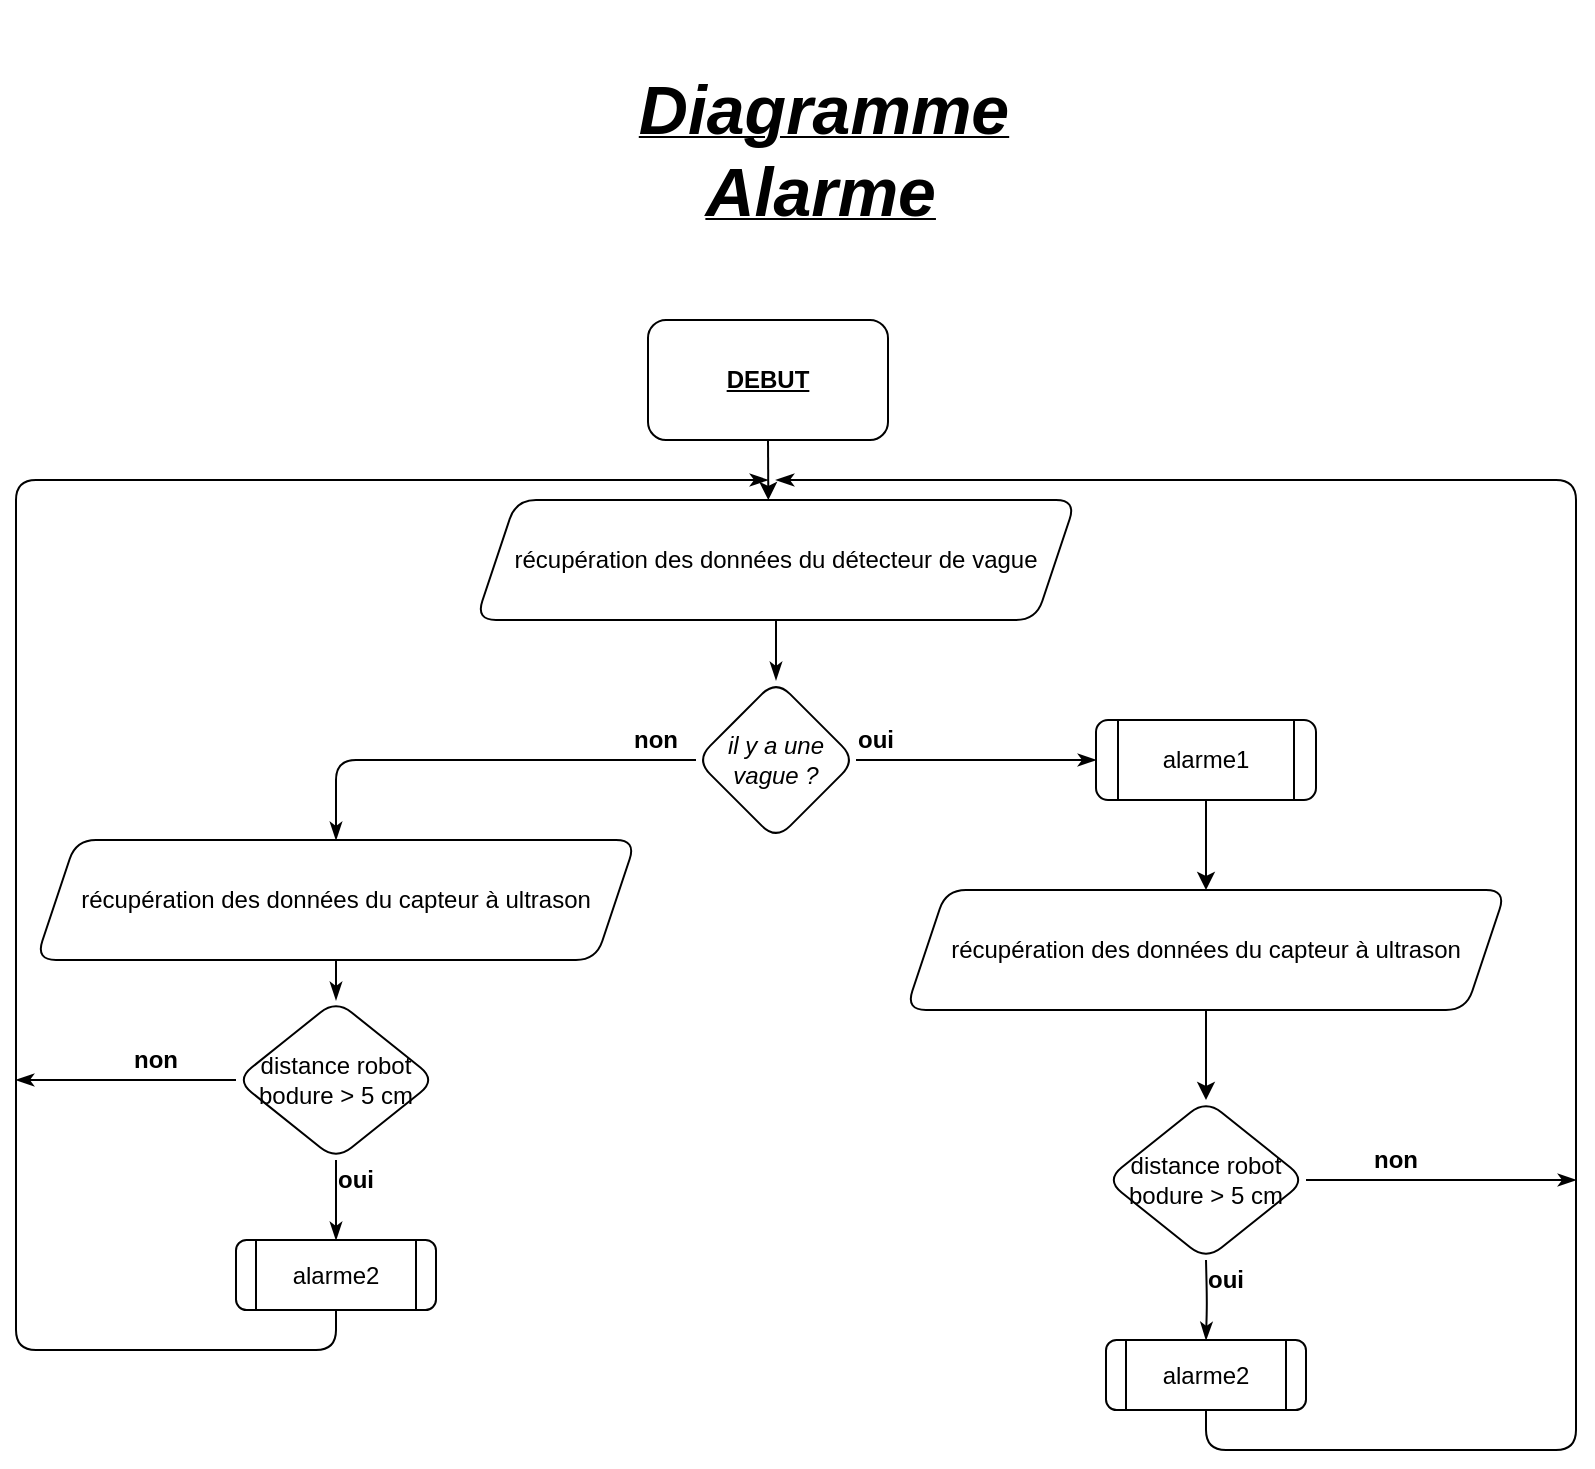 <mxfile version="14.5.3" type="github">
  <diagram id="TpDNIWJ-9nRi3gumz-aJ" name="Page-1">
    <mxGraphModel dx="1422" dy="766" grid="1" gridSize="10" guides="1" tooltips="1" connect="1" arrows="1" fold="1" page="1" pageScale="1" pageWidth="827" pageHeight="1169" math="0" shadow="0">
      <root>
        <mxCell id="0" />
        <mxCell id="1" parent="0" />
        <mxCell id="n1vejqF0jE8eAnkQm3fS-34" style="edgeStyle=orthogonalEdgeStyle;orthogonalLoop=1;jettySize=auto;html=1;exitX=0.5;exitY=1;exitDx=0;exitDy=0;sketch=0;shadow=0;" parent="1" source="n1vejqF0jE8eAnkQm3fS-1" edge="1">
          <mxGeometry relative="1" as="geometry">
            <mxPoint x="386.167" y="330" as="targetPoint" />
          </mxGeometry>
        </mxCell>
        <mxCell id="n1vejqF0jE8eAnkQm3fS-1" value="&lt;b&gt;&lt;u&gt;DEBUT&lt;/u&gt;&lt;/b&gt;" style="whiteSpace=wrap;html=1;rounded=1;sketch=0;shadow=0;" parent="1" vertex="1">
          <mxGeometry x="326" y="240" width="120" height="60" as="geometry" />
        </mxCell>
        <mxCell id="UshIMka3YQeMQIn06yOf-2" style="edgeStyle=orthogonalEdgeStyle;rounded=1;sketch=0;orthogonalLoop=1;jettySize=auto;html=1;exitX=0.5;exitY=1;exitDx=0;exitDy=0;shadow=0;endArrow=classicThin;endFill=1;" edge="1" parent="1" source="n1vejqF0jE8eAnkQm3fS-9">
          <mxGeometry relative="1" as="geometry">
            <mxPoint x="390" y="420" as="targetPoint" />
          </mxGeometry>
        </mxCell>
        <mxCell id="n1vejqF0jE8eAnkQm3fS-9" value="récupération des données du détecteur de vague" style="shape=parallelogram;perimeter=parallelogramPerimeter;whiteSpace=wrap;html=1;fixedSize=1;rounded=1;sketch=0;shadow=0;" parent="1" vertex="1">
          <mxGeometry x="240" y="330" width="300" height="60" as="geometry" />
        </mxCell>
        <mxCell id="irZ6quhGgGSeQWCSmwvZ-6" style="edgeStyle=orthogonalEdgeStyle;rounded=0;orthogonalLoop=1;jettySize=auto;html=1;exitX=0.5;exitY=1;exitDx=0;exitDy=0;entryX=0.5;entryY=0;entryDx=0;entryDy=0;" parent="1" source="n1vejqF0jE8eAnkQm3fS-12" edge="1">
          <mxGeometry relative="1" as="geometry" />
        </mxCell>
        <mxCell id="UshIMka3YQeMQIn06yOf-1" style="edgeStyle=orthogonalEdgeStyle;rounded=1;sketch=0;orthogonalLoop=1;jettySize=auto;html=1;exitX=1;exitY=0.5;exitDx=0;exitDy=0;entryX=0;entryY=0.5;entryDx=0;entryDy=0;shadow=0;endArrow=classicThin;endFill=1;" edge="1" parent="1" source="n1vejqF0jE8eAnkQm3fS-12" target="n1vejqF0jE8eAnkQm3fS-35">
          <mxGeometry relative="1" as="geometry" />
        </mxCell>
        <mxCell id="UshIMka3YQeMQIn06yOf-3" style="edgeStyle=orthogonalEdgeStyle;rounded=1;sketch=0;orthogonalLoop=1;jettySize=auto;html=1;exitX=0;exitY=0.5;exitDx=0;exitDy=0;shadow=0;endArrow=classicThin;endFill=1;entryX=0.5;entryY=0;entryDx=0;entryDy=0;" edge="1" parent="1" source="n1vejqF0jE8eAnkQm3fS-12" target="UshIMka3YQeMQIn06yOf-4">
          <mxGeometry relative="1" as="geometry">
            <mxPoint x="170" y="460" as="targetPoint" />
          </mxGeometry>
        </mxCell>
        <mxCell id="n1vejqF0jE8eAnkQm3fS-12" value="&lt;i&gt;il y a une vague ?&lt;/i&gt;" style="rhombus;whiteSpace=wrap;html=1;rounded=1;sketch=0;shadow=0;" parent="1" vertex="1">
          <mxGeometry x="350" y="420" width="80" height="80" as="geometry" />
        </mxCell>
        <mxCell id="n1vejqF0jE8eAnkQm3fS-14" value="&lt;b&gt;oui&lt;/b&gt;" style="text;html=1;fillColor=none;align=center;verticalAlign=middle;whiteSpace=wrap;rounded=1;sketch=0;shadow=0;" parent="1" vertex="1">
          <mxGeometry x="420" y="440" width="40" height="20" as="geometry" />
        </mxCell>
        <mxCell id="n1vejqF0jE8eAnkQm3fS-17" value="&lt;b&gt;non&lt;/b&gt;" style="text;html=1;fillColor=none;align=center;verticalAlign=middle;whiteSpace=wrap;rounded=1;sketch=0;shadow=0;" parent="1" vertex="1">
          <mxGeometry x="310" y="440" width="40" height="20" as="geometry" />
        </mxCell>
        <mxCell id="n1vejqF0jE8eAnkQm3fS-21" value="&lt;b&gt;oui&lt;/b&gt;" style="text;html=1;fillColor=none;align=center;verticalAlign=middle;whiteSpace=wrap;rounded=1;sketch=0;shadow=0;" parent="1" vertex="1">
          <mxGeometry x="160" y="660" width="40" height="20" as="geometry" />
        </mxCell>
        <mxCell id="n1vejqF0jE8eAnkQm3fS-48" style="edgeStyle=orthogonalEdgeStyle;rounded=1;orthogonalLoop=1;jettySize=auto;html=1;exitX=0;exitY=0.5;exitDx=0;exitDy=0;sketch=0;shadow=0;" parent="1" edge="1">
          <mxGeometry relative="1" as="geometry">
            <mxPoint x="172" y="670" as="targetPoint" />
          </mxGeometry>
        </mxCell>
        <mxCell id="irZ6quhGgGSeQWCSmwvZ-7" style="edgeStyle=orthogonalEdgeStyle;rounded=0;orthogonalLoop=1;jettySize=auto;html=1;exitX=0.5;exitY=1;exitDx=0;exitDy=0;entryX=0.5;entryY=0;entryDx=0;entryDy=0;" parent="1" edge="1">
          <mxGeometry relative="1" as="geometry" />
        </mxCell>
        <mxCell id="n1vejqF0jE8eAnkQm3fS-32" value="&lt;b&gt;non&lt;/b&gt;" style="text;html=1;fillColor=none;align=center;verticalAlign=middle;whiteSpace=wrap;rounded=1;sketch=0;shadow=0;" parent="1" vertex="1">
          <mxGeometry x="60" y="600" width="40" height="20" as="geometry" />
        </mxCell>
        <mxCell id="n1vejqF0jE8eAnkQm3fS-33" value="&lt;b&gt;&lt;u&gt;&lt;i&gt;&lt;font style=&quot;font-size: 34px&quot;&gt;Diagramme Alarme&lt;/font&gt;&lt;/i&gt;&lt;/u&gt;&lt;/b&gt;&amp;nbsp;" style="text;html=1;strokeColor=none;fillColor=none;align=center;verticalAlign=middle;whiteSpace=wrap;rounded=1;" parent="1" vertex="1">
          <mxGeometry x="264" y="80" width="300" height="150" as="geometry" />
        </mxCell>
        <mxCell id="n1vejqF0jE8eAnkQm3fS-42" style="edgeStyle=orthogonalEdgeStyle;orthogonalLoop=1;jettySize=auto;html=1;exitX=0.5;exitY=1;exitDx=0;exitDy=0;entryX=0.5;entryY=0;entryDx=0;entryDy=0;sketch=0;shadow=0;" parent="1" source="n1vejqF0jE8eAnkQm3fS-35" target="n1vejqF0jE8eAnkQm3fS-41" edge="1">
          <mxGeometry relative="1" as="geometry" />
        </mxCell>
        <mxCell id="n1vejqF0jE8eAnkQm3fS-35" value="alarme1" style="shape=process;whiteSpace=wrap;html=1;backgroundOutline=1;rounded=1;sketch=0;shadow=0;" parent="1" vertex="1">
          <mxGeometry x="550" y="440" width="110" height="40" as="geometry" />
        </mxCell>
        <mxCell id="UshIMka3YQeMQIn06yOf-8" style="edgeStyle=orthogonalEdgeStyle;rounded=1;sketch=0;orthogonalLoop=1;jettySize=auto;html=1;exitX=0.5;exitY=1;exitDx=0;exitDy=0;shadow=0;endArrow=classicThin;endFill=1;" edge="1" parent="1" source="irZ6quhGgGSeQWCSmwvZ-4">
          <mxGeometry relative="1" as="geometry">
            <mxPoint x="386" y="320" as="targetPoint" />
            <Array as="points">
              <mxPoint x="170" y="755" />
              <mxPoint x="10" y="755" />
              <mxPoint x="10" y="320" />
              <mxPoint x="326" y="320" />
            </Array>
          </mxGeometry>
        </mxCell>
        <mxCell id="irZ6quhGgGSeQWCSmwvZ-4" value="alarme2" style="shape=process;whiteSpace=wrap;html=1;backgroundOutline=1;sketch=0;shadow=0;rounded=1;" parent="1" vertex="1">
          <mxGeometry x="120" y="700" width="100" height="35" as="geometry" />
        </mxCell>
        <mxCell id="n1vejqF0jE8eAnkQm3fS-44" style="edgeStyle=orthogonalEdgeStyle;orthogonalLoop=1;jettySize=auto;html=1;exitX=0.5;exitY=1;exitDx=0;exitDy=0;entryX=0.5;entryY=0;entryDx=0;entryDy=0;sketch=0;shadow=0;" parent="1" source="n1vejqF0jE8eAnkQm3fS-41" target="n1vejqF0jE8eAnkQm3fS-43" edge="1">
          <mxGeometry relative="1" as="geometry" />
        </mxCell>
        <mxCell id="n1vejqF0jE8eAnkQm3fS-41" value="récupération des données du capteur à ultrason" style="shape=parallelogram;perimeter=parallelogramPerimeter;whiteSpace=wrap;html=1;fixedSize=1;rounded=1;sketch=0;shadow=0;" parent="1" vertex="1">
          <mxGeometry x="455" y="525" width="300" height="60" as="geometry" />
        </mxCell>
        <mxCell id="n1vejqF0jE8eAnkQm3fS-45" style="edgeStyle=orthogonalEdgeStyle;orthogonalLoop=1;jettySize=auto;html=1;exitX=0.5;exitY=1;exitDx=0;exitDy=0;entryX=0.5;entryY=0;entryDx=0;entryDy=0;" parent="1" source="n1vejqF0jE8eAnkQm3fS-43" edge="1">
          <mxGeometry relative="1" as="geometry" />
        </mxCell>
        <mxCell id="UshIMka3YQeMQIn06yOf-15" style="edgeStyle=orthogonalEdgeStyle;rounded=1;sketch=0;orthogonalLoop=1;jettySize=auto;html=1;exitX=1;exitY=0.5;exitDx=0;exitDy=0;shadow=0;endArrow=classicThin;endFill=1;" edge="1" parent="1" source="n1vejqF0jE8eAnkQm3fS-43">
          <mxGeometry relative="1" as="geometry">
            <mxPoint x="790" y="670" as="targetPoint" />
          </mxGeometry>
        </mxCell>
        <mxCell id="n1vejqF0jE8eAnkQm3fS-43" value="distance robot bodure &amp;gt; 5 cm" style="rhombus;whiteSpace=wrap;html=1;rounded=1;sketch=0;shadow=0;" parent="1" vertex="1">
          <mxGeometry x="555" y="630" width="100" height="80" as="geometry" />
        </mxCell>
        <mxCell id="UshIMka3YQeMQIn06yOf-6" style="edgeStyle=orthogonalEdgeStyle;rounded=1;sketch=0;orthogonalLoop=1;jettySize=auto;html=1;exitX=0.5;exitY=1;exitDx=0;exitDy=0;entryX=0.5;entryY=0;entryDx=0;entryDy=0;shadow=0;endArrow=classicThin;endFill=1;" edge="1" parent="1" source="UshIMka3YQeMQIn06yOf-4" target="UshIMka3YQeMQIn06yOf-5">
          <mxGeometry relative="1" as="geometry" />
        </mxCell>
        <mxCell id="UshIMka3YQeMQIn06yOf-4" value="récupération des données du capteur à ultrason" style="shape=parallelogram;perimeter=parallelogramPerimeter;whiteSpace=wrap;html=1;fixedSize=1;rounded=1;sketch=0;shadow=0;" vertex="1" parent="1">
          <mxGeometry x="20" y="500" width="300" height="60" as="geometry" />
        </mxCell>
        <mxCell id="UshIMka3YQeMQIn06yOf-7" style="edgeStyle=orthogonalEdgeStyle;rounded=1;sketch=0;orthogonalLoop=1;jettySize=auto;html=1;exitX=0.5;exitY=1;exitDx=0;exitDy=0;entryX=0.5;entryY=0;entryDx=0;entryDy=0;shadow=0;endArrow=classicThin;endFill=1;" edge="1" parent="1" source="UshIMka3YQeMQIn06yOf-5" target="irZ6quhGgGSeQWCSmwvZ-4">
          <mxGeometry relative="1" as="geometry" />
        </mxCell>
        <mxCell id="UshIMka3YQeMQIn06yOf-9" style="edgeStyle=orthogonalEdgeStyle;rounded=1;sketch=0;orthogonalLoop=1;jettySize=auto;html=1;exitX=0;exitY=0.5;exitDx=0;exitDy=0;shadow=0;endArrow=classicThin;endFill=1;" edge="1" parent="1" source="UshIMka3YQeMQIn06yOf-5">
          <mxGeometry relative="1" as="geometry">
            <mxPoint x="10" y="620" as="targetPoint" />
          </mxGeometry>
        </mxCell>
        <mxCell id="UshIMka3YQeMQIn06yOf-5" value="distance robot bodure &amp;gt; 5 cm" style="rhombus;whiteSpace=wrap;html=1;rounded=1;sketch=0;shadow=0;" vertex="1" parent="1">
          <mxGeometry x="120" y="580" width="100" height="80" as="geometry" />
        </mxCell>
        <mxCell id="UshIMka3YQeMQIn06yOf-10" value="&lt;b&gt;oui&lt;/b&gt;" style="text;html=1;fillColor=none;align=center;verticalAlign=middle;whiteSpace=wrap;rounded=1;sketch=0;shadow=0;" vertex="1" parent="1">
          <mxGeometry x="595" y="710" width="40" height="20" as="geometry" />
        </mxCell>
        <mxCell id="UshIMka3YQeMQIn06yOf-13" style="edgeStyle=orthogonalEdgeStyle;rounded=1;sketch=0;orthogonalLoop=1;jettySize=auto;html=1;exitX=0.5;exitY=1;exitDx=0;exitDy=0;shadow=0;endArrow=classicThin;endFill=1;" edge="1" parent="1" source="UshIMka3YQeMQIn06yOf-11">
          <mxGeometry relative="1" as="geometry">
            <mxPoint x="390" y="320" as="targetPoint" />
            <Array as="points">
              <mxPoint x="605" y="805" />
              <mxPoint x="790" y="805" />
              <mxPoint x="790" y="320" />
            </Array>
          </mxGeometry>
        </mxCell>
        <mxCell id="UshIMka3YQeMQIn06yOf-11" value="alarme2" style="shape=process;whiteSpace=wrap;html=1;backgroundOutline=1;sketch=0;shadow=0;rounded=1;" vertex="1" parent="1">
          <mxGeometry x="555" y="750" width="100" height="35" as="geometry" />
        </mxCell>
        <mxCell id="UshIMka3YQeMQIn06yOf-12" style="edgeStyle=orthogonalEdgeStyle;rounded=1;sketch=0;orthogonalLoop=1;jettySize=auto;html=1;exitX=0.5;exitY=1;exitDx=0;exitDy=0;entryX=0.5;entryY=0;entryDx=0;entryDy=0;shadow=0;endArrow=classicThin;endFill=1;" edge="1" parent="1" target="UshIMka3YQeMQIn06yOf-11">
          <mxGeometry relative="1" as="geometry">
            <mxPoint x="605" y="710" as="sourcePoint" />
          </mxGeometry>
        </mxCell>
        <mxCell id="UshIMka3YQeMQIn06yOf-14" value="&lt;b&gt;non&lt;/b&gt;" style="text;html=1;fillColor=none;align=center;verticalAlign=middle;whiteSpace=wrap;rounded=1;sketch=0;shadow=0;" vertex="1" parent="1">
          <mxGeometry x="680" y="650" width="40" height="20" as="geometry" />
        </mxCell>
      </root>
    </mxGraphModel>
  </diagram>
</mxfile>
